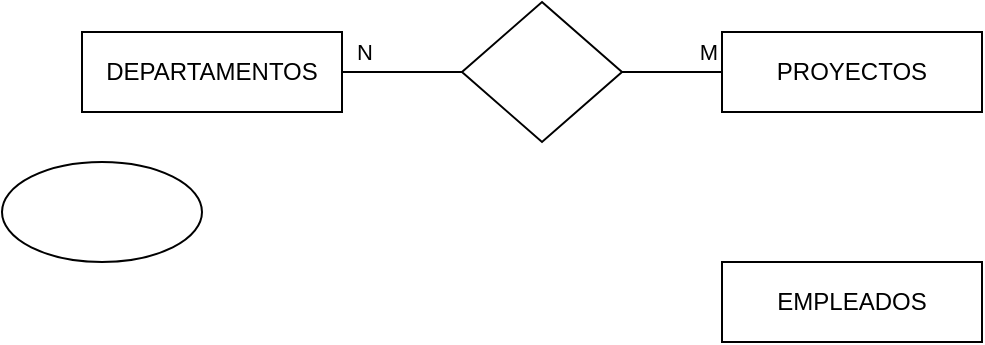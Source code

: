 <mxfile version="15.5.2" type="github"><diagram id="R2lEEEUBdFMjLlhIrx00" name="Page-1"><mxGraphModel dx="1952" dy="557" grid="1" gridSize="10" guides="1" tooltips="1" connect="1" arrows="1" fold="1" page="1" pageScale="1" pageWidth="850" pageHeight="1100" math="0" shadow="0" extFonts="Permanent Marker^https://fonts.googleapis.com/css?family=Permanent+Marker"><root><mxCell id="0"/><mxCell id="1" parent="0"/><mxCell id="YCRNda4NvJ04ydbnvldt-1" value="DEPARTAMENTOS" style="rounded=0;whiteSpace=wrap;html=1;" parent="1" vertex="1"><mxGeometry x="-40" y="95" width="130" height="40" as="geometry"/></mxCell><mxCell id="YCRNda4NvJ04ydbnvldt-2" value="" style="ellipse;whiteSpace=wrap;html=1;" parent="1" vertex="1"><mxGeometry x="-80" y="160" width="100" height="50" as="geometry"/></mxCell><mxCell id="YCRNda4NvJ04ydbnvldt-6" style="edgeStyle=orthogonalEdgeStyle;rounded=0;orthogonalLoop=1;jettySize=auto;html=1;endArrow=none;endFill=0;" parent="1" source="YCRNda4NvJ04ydbnvldt-3" target="YCRNda4NvJ04ydbnvldt-1" edge="1"><mxGeometry relative="1" as="geometry"/></mxCell><mxCell id="YCRNda4NvJ04ydbnvldt-7" value="N" style="edgeLabel;html=1;align=center;verticalAlign=middle;resizable=0;points=[];" parent="YCRNda4NvJ04ydbnvldt-6" vertex="1" connectable="0"><mxGeometry x="0.818" y="-2" relative="1" as="geometry"><mxPoint x="5" y="-8" as="offset"/></mxGeometry></mxCell><mxCell id="YCRNda4NvJ04ydbnvldt-3" value="" style="rhombus;whiteSpace=wrap;html=1;" parent="1" vertex="1"><mxGeometry x="150" y="80" width="80" height="70" as="geometry"/></mxCell><mxCell id="YCRNda4NvJ04ydbnvldt-5" style="edgeStyle=orthogonalEdgeStyle;rounded=0;orthogonalLoop=1;jettySize=auto;html=1;entryX=1;entryY=0.5;entryDx=0;entryDy=0;endArrow=none;endFill=0;" parent="1" source="YCRNda4NvJ04ydbnvldt-4" target="YCRNda4NvJ04ydbnvldt-3" edge="1"><mxGeometry relative="1" as="geometry"/></mxCell><mxCell id="YCRNda4NvJ04ydbnvldt-8" value="M" style="edgeLabel;html=1;align=center;verticalAlign=middle;resizable=0;points=[];" parent="YCRNda4NvJ04ydbnvldt-5" vertex="1" connectable="0"><mxGeometry x="-0.724" relative="1" as="geometry"><mxPoint y="-10" as="offset"/></mxGeometry></mxCell><mxCell id="YCRNda4NvJ04ydbnvldt-4" value="PROYECTOS" style="rounded=0;whiteSpace=wrap;html=1;" parent="1" vertex="1"><mxGeometry x="280" y="95" width="130" height="40" as="geometry"/></mxCell><mxCell id="YCRNda4NvJ04ydbnvldt-9" value="EMPLEADOS" style="rounded=0;whiteSpace=wrap;html=1;" parent="1" vertex="1"><mxGeometry x="280" y="210" width="130" height="40" as="geometry"/></mxCell></root></mxGraphModel></diagram></mxfile>
